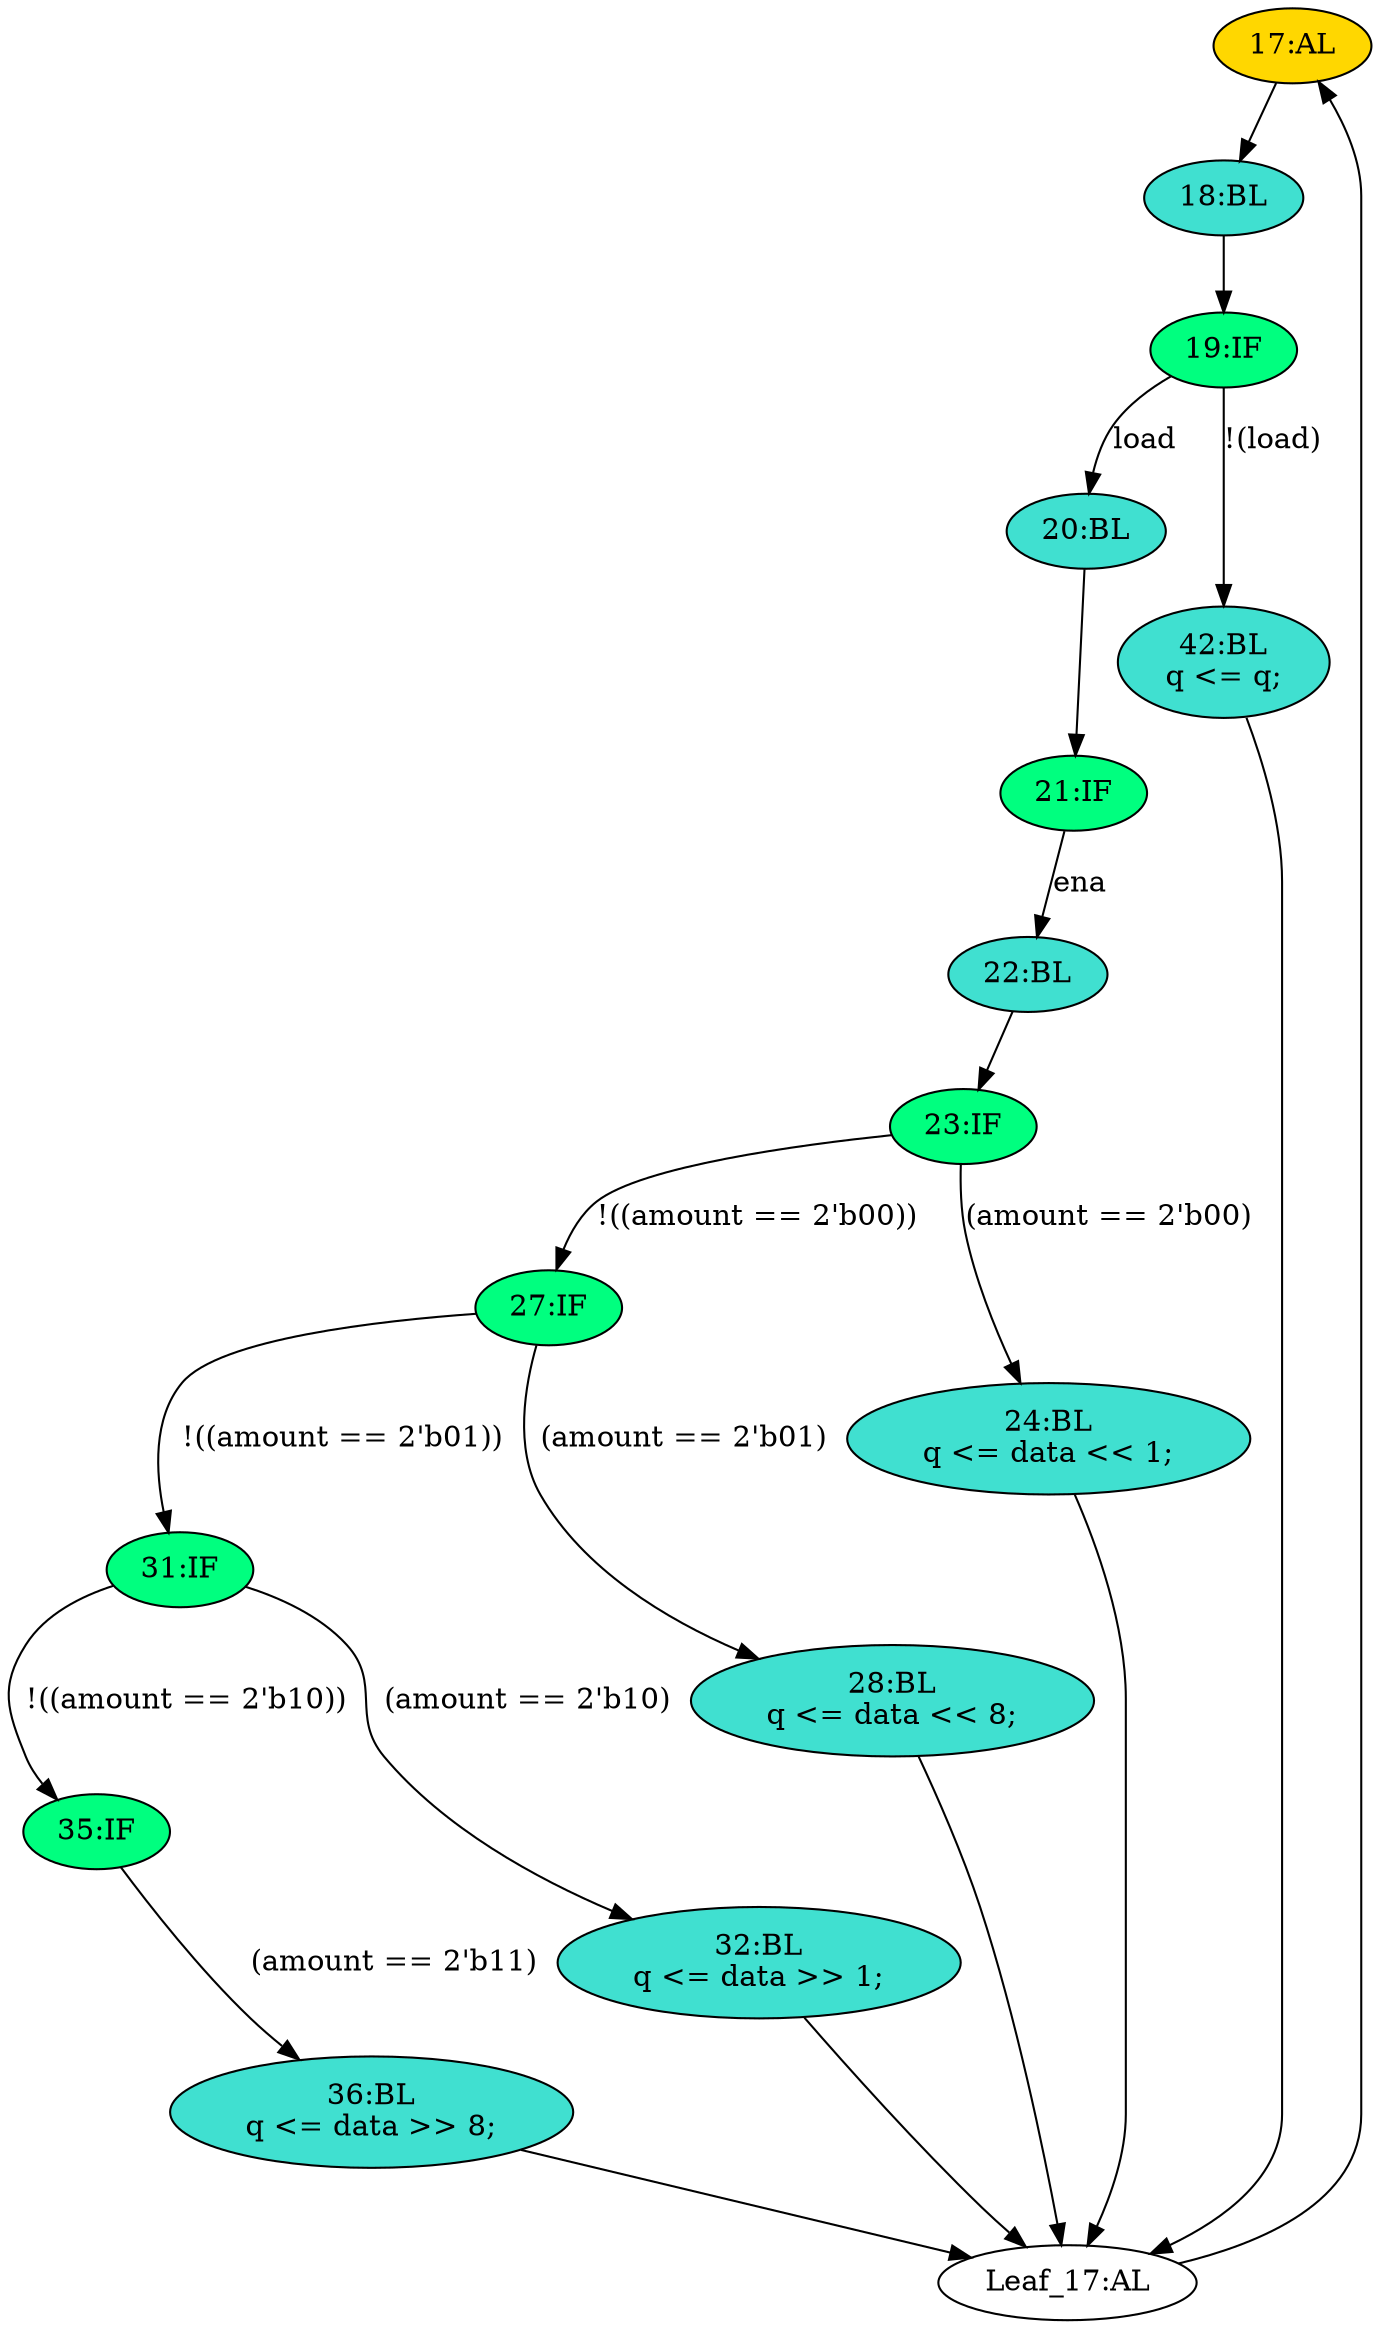 strict digraph "compose( ,  )" {
	node [label="\N"];
	"17:AL"	[ast="<pyverilog.vparser.ast.Always object at 0x7f7feccb71d0>",
		clk_sens=True,
		fillcolor=gold,
		label="17:AL",
		sens="['clk']",
		statements="[]",
		style=filled,
		typ=Always,
		use_var="['load', 'ena', 'amount', 'data', 'q']"];
	"18:BL"	[ast="<pyverilog.vparser.ast.Block object at 0x7f7fecca4d10>",
		fillcolor=turquoise,
		label="18:BL",
		statements="[]",
		style=filled,
		typ=Block];
	"17:AL" -> "18:BL"	[cond="[]",
		lineno=None];
	"27:IF"	[ast="<pyverilog.vparser.ast.IfStatement object at 0x7f7fecca7090>",
		fillcolor=springgreen,
		label="27:IF",
		statements="[]",
		style=filled,
		typ=IfStatement];
	"31:IF"	[ast="<pyverilog.vparser.ast.IfStatement object at 0x7f7fecd2ae50>",
		fillcolor=springgreen,
		label="31:IF",
		statements="[]",
		style=filled,
		typ=IfStatement];
	"27:IF" -> "31:IF"	[cond="['amount']",
		label="!((amount == 2'b01))",
		lineno=27];
	"28:BL"	[ast="<pyverilog.vparser.ast.Block object at 0x7f7fecca7650>",
		fillcolor=turquoise,
		label="28:BL
q <= data << 8;",
		statements="[<pyverilog.vparser.ast.NonblockingSubstitution object at 0x7f7fecca7d10>]",
		style=filled,
		typ=Block];
	"27:IF" -> "28:BL"	[cond="['amount']",
		label="(amount == 2'b01)",
		lineno=27];
	"20:BL"	[ast="<pyverilog.vparser.ast.Block object at 0x7f7fecca4110>",
		fillcolor=turquoise,
		label="20:BL",
		statements="[]",
		style=filled,
		typ=Block];
	"21:IF"	[ast="<pyverilog.vparser.ast.IfStatement object at 0x7f7fecca4210>",
		fillcolor=springgreen,
		label="21:IF",
		statements="[]",
		style=filled,
		typ=IfStatement];
	"20:BL" -> "21:IF"	[cond="[]",
		lineno=None];
	"22:BL"	[ast="<pyverilog.vparser.ast.Block object at 0x7f7fecca4610>",
		fillcolor=turquoise,
		label="22:BL",
		statements="[]",
		style=filled,
		typ=Block];
	"23:IF"	[ast="<pyverilog.vparser.ast.IfStatement object at 0x7f7feccb2650>",
		fillcolor=springgreen,
		label="23:IF",
		statements="[]",
		style=filled,
		typ=IfStatement];
	"22:BL" -> "23:IF"	[cond="[]",
		lineno=None];
	"19:IF"	[ast="<pyverilog.vparser.ast.IfStatement object at 0x7f7fecca4e10>",
		fillcolor=springgreen,
		label="19:IF",
		statements="[]",
		style=filled,
		typ=IfStatement];
	"18:BL" -> "19:IF"	[cond="[]",
		lineno=None];
	"35:IF"	[ast="<pyverilog.vparser.ast.IfStatement object at 0x7f7fee5a8ad0>",
		fillcolor=springgreen,
		label="35:IF",
		statements="[]",
		style=filled,
		typ=IfStatement];
	"36:BL"	[ast="<pyverilog.vparser.ast.Block object at 0x7f7feccc6550>",
		fillcolor=turquoise,
		label="36:BL
q <= data >> 8;",
		statements="[<pyverilog.vparser.ast.NonblockingSubstitution object at 0x7f7fec918350>]",
		style=filled,
		typ=Block];
	"35:IF" -> "36:BL"	[cond="['amount']",
		label="(amount == 2'b11)",
		lineno=35];
	"21:IF" -> "22:BL"	[cond="['ena']",
		label=ena,
		lineno=21];
	"32:BL"	[ast="<pyverilog.vparser.ast.Block object at 0x7f7ff0725190>",
		fillcolor=turquoise,
		label="32:BL
q <= data >> 1;",
		statements="[<pyverilog.vparser.ast.NonblockingSubstitution object at 0x7f7fecd2a110>]",
		style=filled,
		typ=Block];
	"Leaf_17:AL"	[def_var="['q']",
		label="Leaf_17:AL"];
	"32:BL" -> "Leaf_17:AL"	[cond="[]",
		lineno=None];
	"42:BL"	[ast="<pyverilog.vparser.ast.Block object at 0x7f7fecca7450>",
		fillcolor=turquoise,
		label="42:BL
q <= q;",
		statements="[<pyverilog.vparser.ast.NonblockingSubstitution object at 0x7f7fed0c1610>]",
		style=filled,
		typ=Block];
	"42:BL" -> "Leaf_17:AL"	[cond="[]",
		lineno=None];
	"24:BL"	[ast="<pyverilog.vparser.ast.Block object at 0x7f7fecc4ecd0>",
		fillcolor=turquoise,
		label="24:BL
q <= data << 1;",
		statements="[<pyverilog.vparser.ast.NonblockingSubstitution object at 0x7f7feccb2250>]",
		style=filled,
		typ=Block];
	"24:BL" -> "Leaf_17:AL"	[cond="[]",
		lineno=None];
	"19:IF" -> "20:BL"	[cond="['load']",
		label=load,
		lineno=19];
	"19:IF" -> "42:BL"	[cond="['load']",
		label="!(load)",
		lineno=19];
	"23:IF" -> "27:IF"	[cond="['amount']",
		label="!((amount == 2'b00))",
		lineno=23];
	"23:IF" -> "24:BL"	[cond="['amount']",
		label="(amount == 2'b00)",
		lineno=23];
	"31:IF" -> "35:IF"	[cond="['amount']",
		label="!((amount == 2'b10))",
		lineno=31];
	"31:IF" -> "32:BL"	[cond="['amount']",
		label="(amount == 2'b10)",
		lineno=31];
	"28:BL" -> "Leaf_17:AL"	[cond="[]",
		lineno=None];
	"36:BL" -> "Leaf_17:AL"	[cond="[]",
		lineno=None];
	"Leaf_17:AL" -> "17:AL";
}
